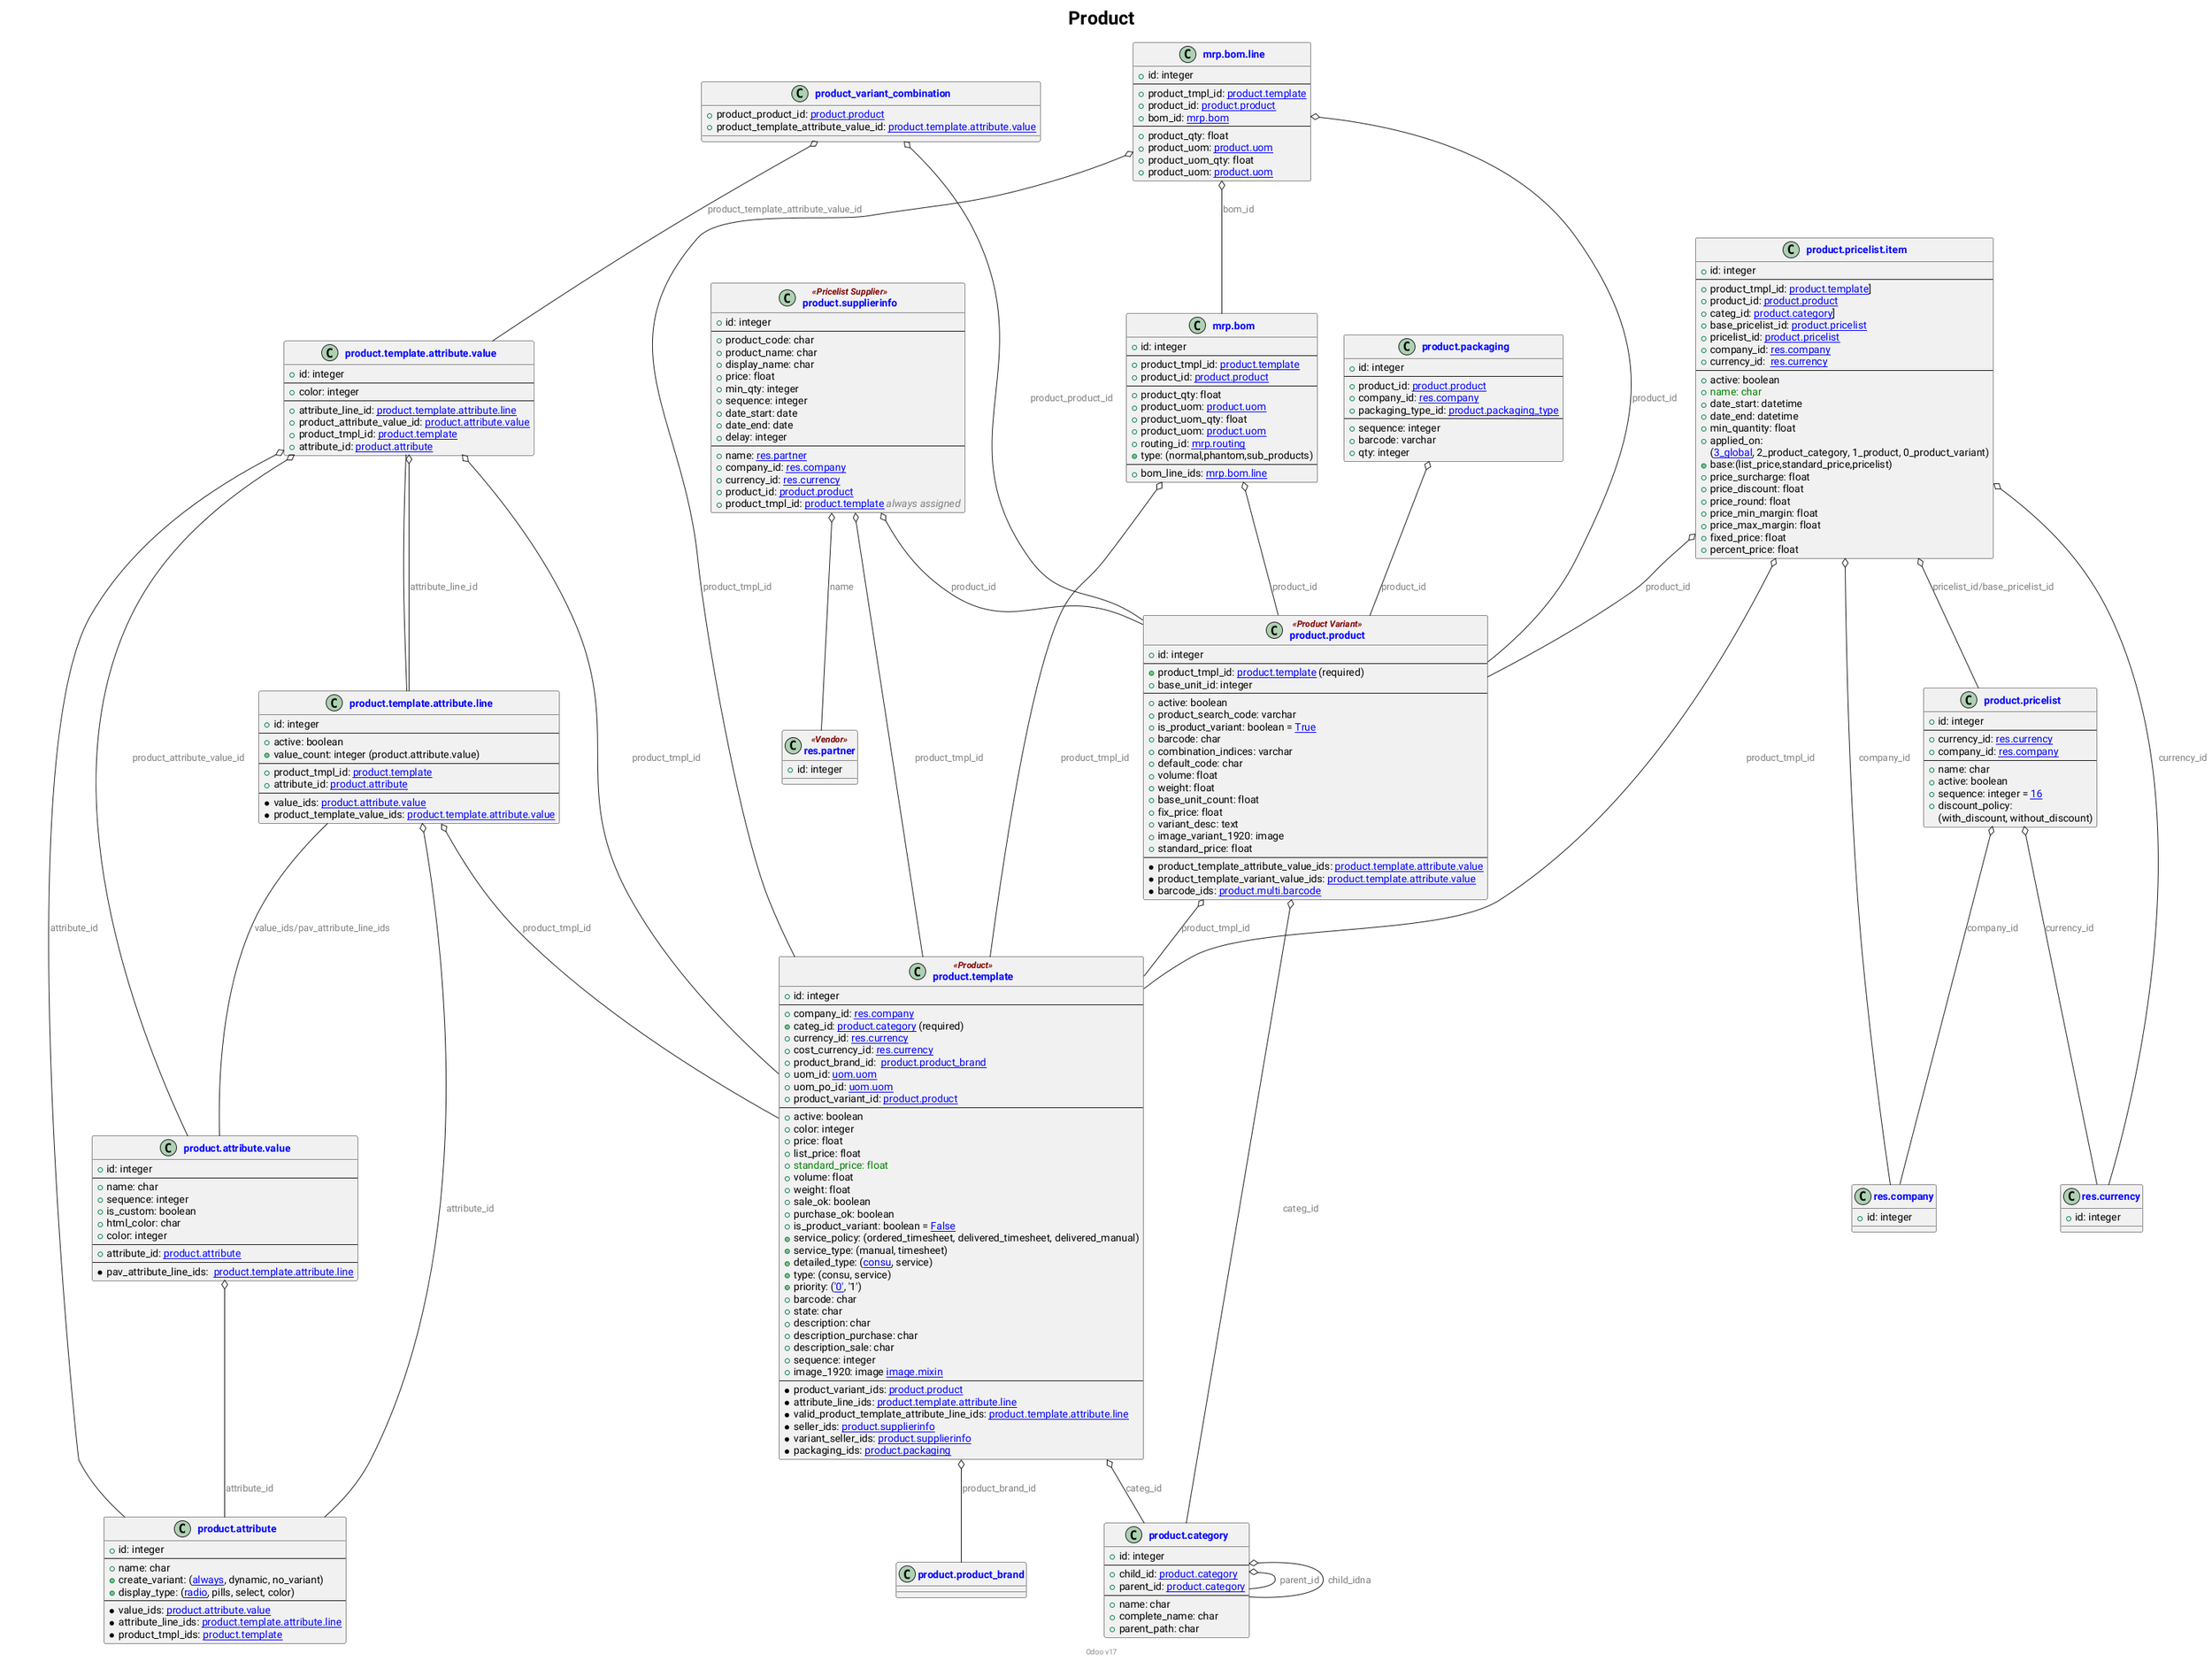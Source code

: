 @startuml
set separator none
'hide members
'hide namespace creation

!define custom(value) <color:red>value</color>
!define computed(value) <color:green>value</color>
!define related(value) <color:purple>value</color>
!define descr(value) <color:gray><i>value</i></color>

skinparam defaultFontName "Roboto"
skinparam TitleFontName "Roboto"
skinparam TitleFontSize 25
skinparam ArrowFontName "Roboto"
skinparam ArrowFontColor Grey
'skinparam SameClassWidth True
skinparam ClassStereotypeFontColor Maroon
skinparam ClassStereotypeFontStyle Bold, Italic
skinparam ClassFontColor Blue
skinparam ClassFontStyle Bold

title Product
footer Odoo v17

class product.template <<Product>> {
   +id: integer
   --
   +company_id: [[res.company]]
   +categ_id: [[product.category]] (required)
   +currency_id: [[res.currency]]
   +cost_currency_id: [[res.currency]]
   +product_brand_id:  [[product.product_brand]]
   +uom_id: [[uom.uom]]
   +uom_po_id: [[uom.uom]]
   +product_variant_id: [[product.product]]
   --
   +active: boolean
   +color: integer
   +price: float
   +list_price: float
   +computed(standard_price: float)
   +volume: float
   +weight: float
   +sale_ok: boolean
   +purchase_ok: boolean
   +is_product_variant: boolean = [[False]]
   +service_policy: (ordered_timesheet, delivered_timesheet, delivered_manual)
   +service_type: (manual, timesheet)
   +detailed_type: ([[consu]], service)
   +type: (consu, service)
   +priority: ([['0']], '1')
   +barcode: char
   +state: char
   +description: char
   +description_purchase: char
   +description_sale: char
   +sequence: integer
   +image_1920: image [[image.mixin]]
   --
   *product_variant_ids: [[product.product]]
   *attribute_line_ids: [[product.template.attribute.line]]
   *valid_product_template_attribute_line_ids: [[product.template.attribute.line]]
   *seller_ids: [[product.supplierinfo]]
   *variant_seller_ids: [[product.supplierinfo]]
   *packaging_ids: [[product.packaging]]
}

class product.category {
   +id: integer
   --
   +child_id: [[product.category]]
   +parent_id: [[product.category]]
   --
   +name: char
   +complete_name: char
   +parent_path: char
}

class product.product <<Product Variant>> {
   +id: integer
   --
   +product_tmpl_id: [[product.template]] (required)
   +base_unit_id: integer
   --
   +active: boolean
   +product_search_code: varchar
   +is_product_variant: boolean = [[True]]
   +barcode: char
   +combination_indices: varchar
   +default_code: char
   +volume: float
   +weight: float
   +base_unit_count: float
   +fix_price: float
   +variant_desc: text
   +image_variant_1920: image
   +standard_price: float
   --
   *product_template_attribute_value_ids: [[product.template.attribute.value]]
   *product_template_variant_value_ids: [[product.template.attribute.value]]
   *barcode_ids: [[product.multi.barcode]]
}

class product_variant_combination {
  +product_product_id: [[product.product]]
  +product_template_attribute_value_id: [[product.template.attribute.value]]
}

class product.attribute {
   +id: integer
   --
   +name: char
   +create_variant: ([[always]], dynamic, no_variant)
   +display_type: ([[radio]], pills, select, color)
   --
   *value_ids: [[product.attribute.value]]
   *attribute_line_ids: [[product.template.attribute.line]]
   *product_tmpl_ids: [[product.template]]
}

class product.attribute.value {
   +id: integer
   --
   +name: char
   +sequence: integer
   +is_custom: boolean
   +html_color: char
   +color: integer
   --
   +attribute_id: [[product.attribute]]
   --
   *pav_attribute_line_ids:  [[product.template.attribute.line]]
}

class product.template.attribute.line {
   +id: integer
   --
   +active: boolean
   +value_count: integer (product.attribute.value)
   --
   +product_tmpl_id: [[product.template]]
   +attribute_id: [[product.attribute]]
   --
   *value_ids: [[product.attribute.value]]
   *product_template_value_ids: [[product.template.attribute.value]]
}

class product.template.attribute.value {
   +id: integer
   --
   +color: integer
   --
   +attribute_line_id: [[product.template.attribute.line]]
   +product_attribute_value_id: [[product.attribute.value]]
   +product_tmpl_id: [[product.template]]
   +attribute_id: [[product.attribute]]
}

class product.supplierinfo <<Pricelist Supplier>>{
   +id: integer
   --
   +product_code: char
   +product_name: char
   +display_name: char
   +price: float
   +min_qty: integer
   +sequence: integer
   +date_start: date
   +date_end: date
   +delay: integer
   --
   +name: [[res.partner]]
   +company_id: [[res.company]]
   +currency_id: [[res.currency]]
   +product_id: [[product.product]]
   +product_tmpl_id: [[product.template]] descr(always assigned)
}

class product.packaging{
  +id: integer
  --
  +product_id: [[product.product]]
  +company_id: [[res.company]]
  +packaging_type_id: [[product.packaging_type]]
  --
  +sequence: integer
  +barcode: varchar
  +qty: integer
 }

class product.pricelist{
    +id: integer
    --
    +currency_id: [[res.currency]]
    +company_id: [[res.company]]
    --
    +name: char
    +active: boolean
    +sequence: integer = [[16]]
    +discount_policy:
    (with_discount, without_discount)
}

class product.pricelist.item{
    +id: integer
    --
    +product_tmpl_id: [[product.template]]]
    +product_id: [[product.product]]
    +categ_id: [[product.category]]]
    +base_pricelist_id: [[product.pricelist]]
    +pricelist_id: [[product.pricelist]]
    +company_id: [[res.company]]
    +currency_id:  [[res.currency]]
    --
    +active: boolean
    +computed(name: char)
    +date_start: datetime
    +date_end: datetime
    +min_quantity: float
    +applied_on:
    ([[3_global]], 2_product_category, 1_product, 0_product_variant)
    +base:(list_price,standard_price,pricelist)
    +price_surcharge: float
    +price_discount: float
    +price_round: float
    +price_min_margin: float
    +price_max_margin: float
    +fixed_price: float
    +percent_price: float
}

class mrp.bom{
    +id: integer
    --
    +product_tmpl_id: [[product.template]]
    +product_id: [[product.product]]
    --
    +product_qty: float
    +product_uom: [[product.uom]]
    +product_uom_qty: float
    +product_uom: [[product.uom]]
    +routing_id: [[mrp.routing]]
    +type: (normal,phantom,sub_products)
    --
    +bom_line_ids: [[mrp.bom.line]]
}

class mrp.bom.line{
    +id: integer
    --
    +product_tmpl_id: [[product.template]]
    +product_id: [[product.product]]
    +bom_id: [[mrp.bom]]
    --
    +product_qty: float
    +product_uom: [[product.uom]]
    +product_uom_qty: float
    +product_uom: [[product.uom]]
}

class res.partner <<Vendor>>{
    +id: integer
}

class res.currency{
   +id: integer
}

class res.company{
   +id: integer
}

product.category o-- product.category: parent_id
product.category o-- product.category: child_idna

product.product o-- product.template: product_tmpl_id
product.product o-- product.category: categ_id

product.attribute.value o-- product.attribute: attribute_id

product_variant_combination o-- product.product: product_product_id
product_variant_combination o-- product.template.attribute.value: product_template_attribute_value_id

product.template.attribute.value o-- product.template: product_tmpl_id
product.template.attribute.value o-- product.attribute.value: product_attribute_value_id
product.template.attribute.value o-- product.attribute: attribute_id

product.template.attribute.line o-- product.template: product_tmpl_id
product.template.attribute.line o-- product.attribute: attribute_id
product.template.attribute.line -- product.attribute.value: value_ids/pav_attribute_line_ids
product.template.attribute.line -- product.template.attribute.value

product.template o-- product.category: categ_id
product.template o-- product.product_brand: product_brand_id

product.pricelist o-- res.currency: currency_id
product.pricelist o-- res.company: company_id

product.pricelist.item o-- product.pricelist: pricelist_id/base_pricelist_id
product.pricelist.item o-- product.template: product_tmpl_id
product.pricelist.item o-- product.product: product_id
product.pricelist.item o-- res.company: company_id
product.pricelist.item o-- res.currency: currency_id

product.template.attribute.value o-- product.template.attribute.line: attribute_line_id

product.packaging o-- product.product: product_id

product.supplierinfo o-- product.product: product_id
product.supplierinfo o-- product.template: product_tmpl_id
product.supplierinfo o-- res.partner: name

mrp.bom o-- product.product: product_id
mrp.bom o-- product.template: product_tmpl_id

mrp.bom.line o-- mrp.bom: bom_id
mrp.bom.line o-- product.product: product_id
mrp.bom.line o-- product.template: product_tmpl_id

@enduml